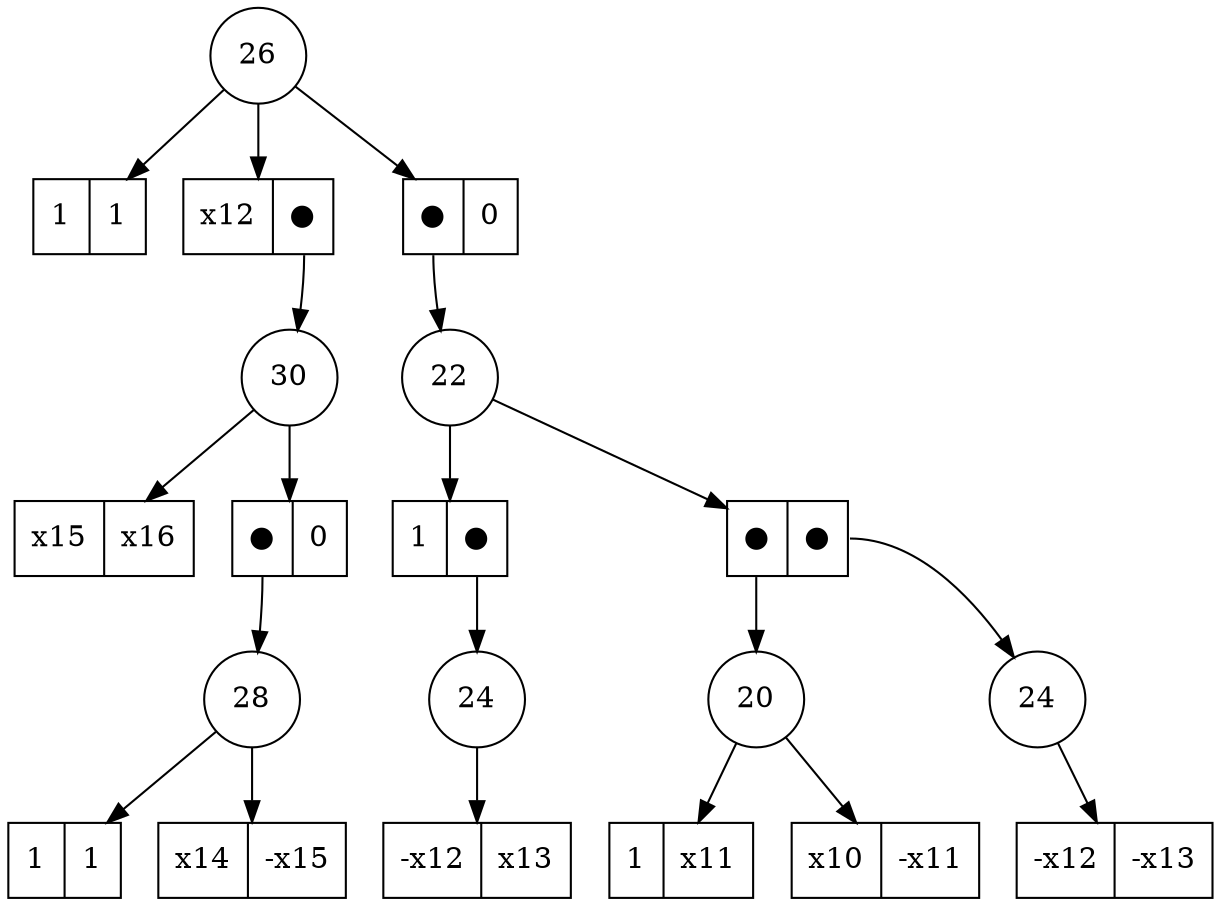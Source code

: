 digraph G {
	Dec_0_1 [shape=circle, label="26"]
	Dec_0_1 -> Ele_1_13
	Ele_1_13 [shape=record,label="<f0> 1|<f1> 1"]
	Dec_0_1 -> Ele_1_14
	Ele_1_14 [shape=record,label="<f0> x12|<f1> ●"]
	Ele_1_14:f1 -> Dec_2_5
	Dec_2_5 [shape=circle, label="30"]
	Dec_2_5 -> Ele_3_9
	Ele_3_9 [shape=record,label="<f0> x15|<f1> x16"]
	Dec_2_5 -> Ele_3_10
	Ele_3_10 [shape=record,label="<f0> ●|<f1> 0"]
	Ele_3_10:f0 -> Dec_4_11
	Dec_4_11 [shape=circle, label="28"]
	Dec_4_11 -> Ele_5_19
	Ele_5_19 [shape=record,label="<f0> 1|<f1> 1"]
	Dec_4_11 -> Ele_5_20
	Ele_5_20 [shape=record,label="<f0> x14|<f1> -x15"]
	Dec_0_1 -> Ele_1_15
	Ele_1_15 [shape=record,label="<f0> ●|<f1> 0"]
	Ele_1_15:f0 -> Dec_2_6
	Dec_2_6 [shape=circle, label="22"]
	Dec_2_6 -> Ele_3_11
	Ele_3_11 [shape=record,label="<f0> 1|<f1> ●"]
	Ele_3_11:f1 -> Dec_4_12
	Dec_4_12 [shape=circle, label="24"]
	Dec_4_12 -> Ele_5_21
	Ele_5_21 [shape=record,label="<f0> -x12|<f1> x13"]
	Dec_2_6 -> Ele_3_12
	Ele_3_12 [shape=record,label="<f0> ●|<f1> ●"]
	Ele_3_12:f0 -> Dec_4_13
	Dec_4_13 [shape=circle, label="20"]
	Dec_4_13 -> Ele_5_22
	Ele_5_22 [shape=record,label="<f0> 1|<f1> x11"]
	Dec_4_13 -> Ele_5_23
	Ele_5_23 [shape=record,label="<f0> x10|<f1> -x11"]
	Ele_3_12:f1 -> Dec_4_14
	Dec_4_14 [shape=circle, label="24"]
	Dec_4_14 -> Ele_5_24
	Ele_5_24 [shape=record,label="<f0> -x12|<f1> -x13"]
}
